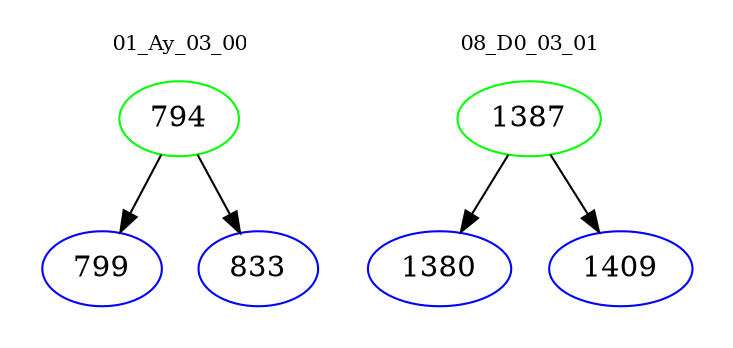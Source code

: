 digraph{
subgraph cluster_0 {
color = white
label = "01_Ay_03_00";
fontsize=10;
T0_794 [label="794", color="green"]
T0_794 -> T0_799 [color="black"]
T0_799 [label="799", color="blue"]
T0_794 -> T0_833 [color="black"]
T0_833 [label="833", color="blue"]
}
subgraph cluster_1 {
color = white
label = "08_D0_03_01";
fontsize=10;
T1_1387 [label="1387", color="green"]
T1_1387 -> T1_1380 [color="black"]
T1_1380 [label="1380", color="blue"]
T1_1387 -> T1_1409 [color="black"]
T1_1409 [label="1409", color="blue"]
}
}
